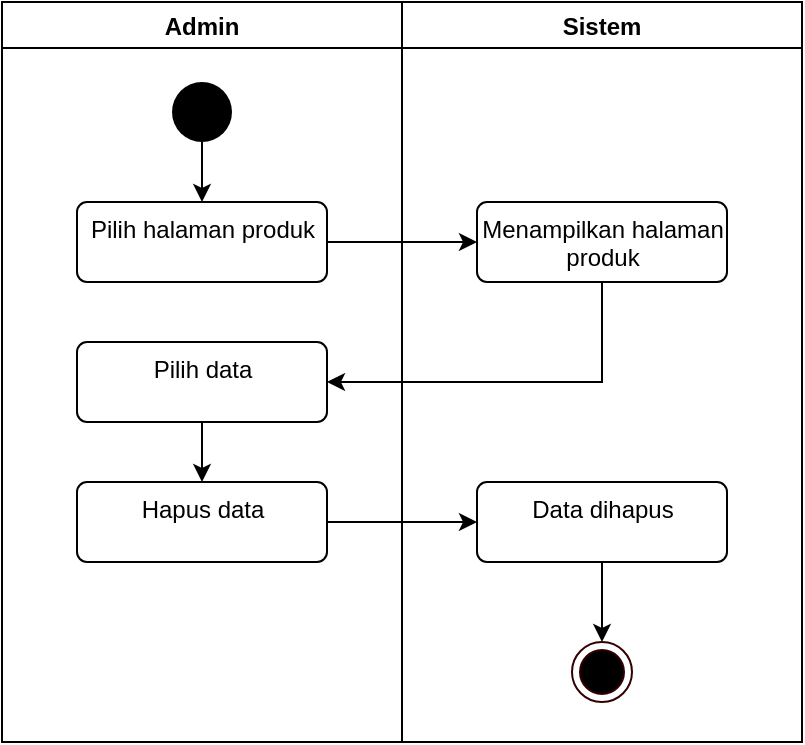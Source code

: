 <mxfile version="13.9.2" type="device"><diagram id="YCObNzK9JB7_BKSMfjqk" name="Page-1"><mxGraphModel dx="1038" dy="523" grid="1" gridSize="10" guides="1" tooltips="1" connect="1" arrows="1" fold="1" page="1" pageScale="1" pageWidth="827" pageHeight="1169" math="0" shadow="0"><root><mxCell id="0"/><mxCell id="1" parent="0"/><mxCell id="ZHUhwsxuq3rnonvQ1H8C-14" value="Admin" style="swimlane;startSize=23;" vertex="1" parent="1"><mxGeometry x="90" y="40" width="200" height="370" as="geometry"/></mxCell><mxCell id="ZHUhwsxuq3rnonvQ1H8C-18" style="edgeStyle=orthogonalEdgeStyle;rounded=0;orthogonalLoop=1;jettySize=auto;html=1;entryX=0.5;entryY=0;entryDx=0;entryDy=0;" edge="1" parent="ZHUhwsxuq3rnonvQ1H8C-14" source="ZHUhwsxuq3rnonvQ1H8C-16" target="ZHUhwsxuq3rnonvQ1H8C-17"><mxGeometry relative="1" as="geometry"/></mxCell><mxCell id="ZHUhwsxuq3rnonvQ1H8C-16" value="" style="ellipse;fillColor=#000000;strokeColor=none;" vertex="1" parent="ZHUhwsxuq3rnonvQ1H8C-14"><mxGeometry x="85" y="40" width="30" height="30" as="geometry"/></mxCell><mxCell id="ZHUhwsxuq3rnonvQ1H8C-17" value="Pilih halaman produk" style="html=1;align=center;verticalAlign=top;rounded=1;absoluteArcSize=1;arcSize=10;dashed=0;" vertex="1" parent="ZHUhwsxuq3rnonvQ1H8C-14"><mxGeometry x="37.5" y="100" width="125" height="40" as="geometry"/></mxCell><mxCell id="ZHUhwsxuq3rnonvQ1H8C-34" style="edgeStyle=orthogonalEdgeStyle;rounded=0;orthogonalLoop=1;jettySize=auto;html=1;" edge="1" parent="ZHUhwsxuq3rnonvQ1H8C-14" source="ZHUhwsxuq3rnonvQ1H8C-21" target="ZHUhwsxuq3rnonvQ1H8C-23"><mxGeometry relative="1" as="geometry"/></mxCell><mxCell id="ZHUhwsxuq3rnonvQ1H8C-21" value="Pilih data" style="html=1;align=center;verticalAlign=top;rounded=1;absoluteArcSize=1;arcSize=10;dashed=0;" vertex="1" parent="ZHUhwsxuq3rnonvQ1H8C-14"><mxGeometry x="37.5" y="170" width="125" height="40" as="geometry"/></mxCell><mxCell id="ZHUhwsxuq3rnonvQ1H8C-23" value="Hapus data" style="html=1;align=center;verticalAlign=top;rounded=1;absoluteArcSize=1;arcSize=10;dashed=0;" vertex="1" parent="ZHUhwsxuq3rnonvQ1H8C-14"><mxGeometry x="37.5" y="240" width="125" height="40" as="geometry"/></mxCell><mxCell id="ZHUhwsxuq3rnonvQ1H8C-15" value="Sistem" style="swimlane;" vertex="1" parent="1"><mxGeometry x="290" y="40" width="200" height="370" as="geometry"/></mxCell><mxCell id="ZHUhwsxuq3rnonvQ1H8C-19" value="Menampilkan halaman&lt;br&gt;produk" style="html=1;align=center;verticalAlign=top;rounded=1;absoluteArcSize=1;arcSize=10;dashed=0;" vertex="1" parent="ZHUhwsxuq3rnonvQ1H8C-15"><mxGeometry x="37.5" y="100" width="125" height="40" as="geometry"/></mxCell><mxCell id="ZHUhwsxuq3rnonvQ1H8C-33" style="edgeStyle=orthogonalEdgeStyle;rounded=0;orthogonalLoop=1;jettySize=auto;html=1;" edge="1" parent="ZHUhwsxuq3rnonvQ1H8C-15" source="ZHUhwsxuq3rnonvQ1H8C-28" target="ZHUhwsxuq3rnonvQ1H8C-32"><mxGeometry relative="1" as="geometry"/></mxCell><mxCell id="ZHUhwsxuq3rnonvQ1H8C-28" value="Data dihapus" style="html=1;align=center;verticalAlign=top;rounded=1;absoluteArcSize=1;arcSize=10;dashed=0;" vertex="1" parent="ZHUhwsxuq3rnonvQ1H8C-15"><mxGeometry x="37.5" y="240" width="125" height="40" as="geometry"/></mxCell><mxCell id="ZHUhwsxuq3rnonvQ1H8C-32" value="" style="ellipse;html=1;shape=endState;fillColor=#000000;strokeColor=#330000;" vertex="1" parent="ZHUhwsxuq3rnonvQ1H8C-15"><mxGeometry x="85" y="320" width="30" height="30" as="geometry"/></mxCell><mxCell id="ZHUhwsxuq3rnonvQ1H8C-20" style="edgeStyle=orthogonalEdgeStyle;rounded=0;orthogonalLoop=1;jettySize=auto;html=1;" edge="1" parent="1" source="ZHUhwsxuq3rnonvQ1H8C-17" target="ZHUhwsxuq3rnonvQ1H8C-19"><mxGeometry relative="1" as="geometry"/></mxCell><mxCell id="ZHUhwsxuq3rnonvQ1H8C-22" style="edgeStyle=orthogonalEdgeStyle;rounded=0;orthogonalLoop=1;jettySize=auto;html=1;entryX=1;entryY=0.5;entryDx=0;entryDy=0;" edge="1" parent="1" source="ZHUhwsxuq3rnonvQ1H8C-19" target="ZHUhwsxuq3rnonvQ1H8C-21"><mxGeometry relative="1" as="geometry"><Array as="points"><mxPoint x="390" y="230"/></Array></mxGeometry></mxCell><mxCell id="ZHUhwsxuq3rnonvQ1H8C-35" style="edgeStyle=orthogonalEdgeStyle;rounded=0;orthogonalLoop=1;jettySize=auto;html=1;" edge="1" parent="1" source="ZHUhwsxuq3rnonvQ1H8C-23" target="ZHUhwsxuq3rnonvQ1H8C-28"><mxGeometry relative="1" as="geometry"/></mxCell></root></mxGraphModel></diagram></mxfile>